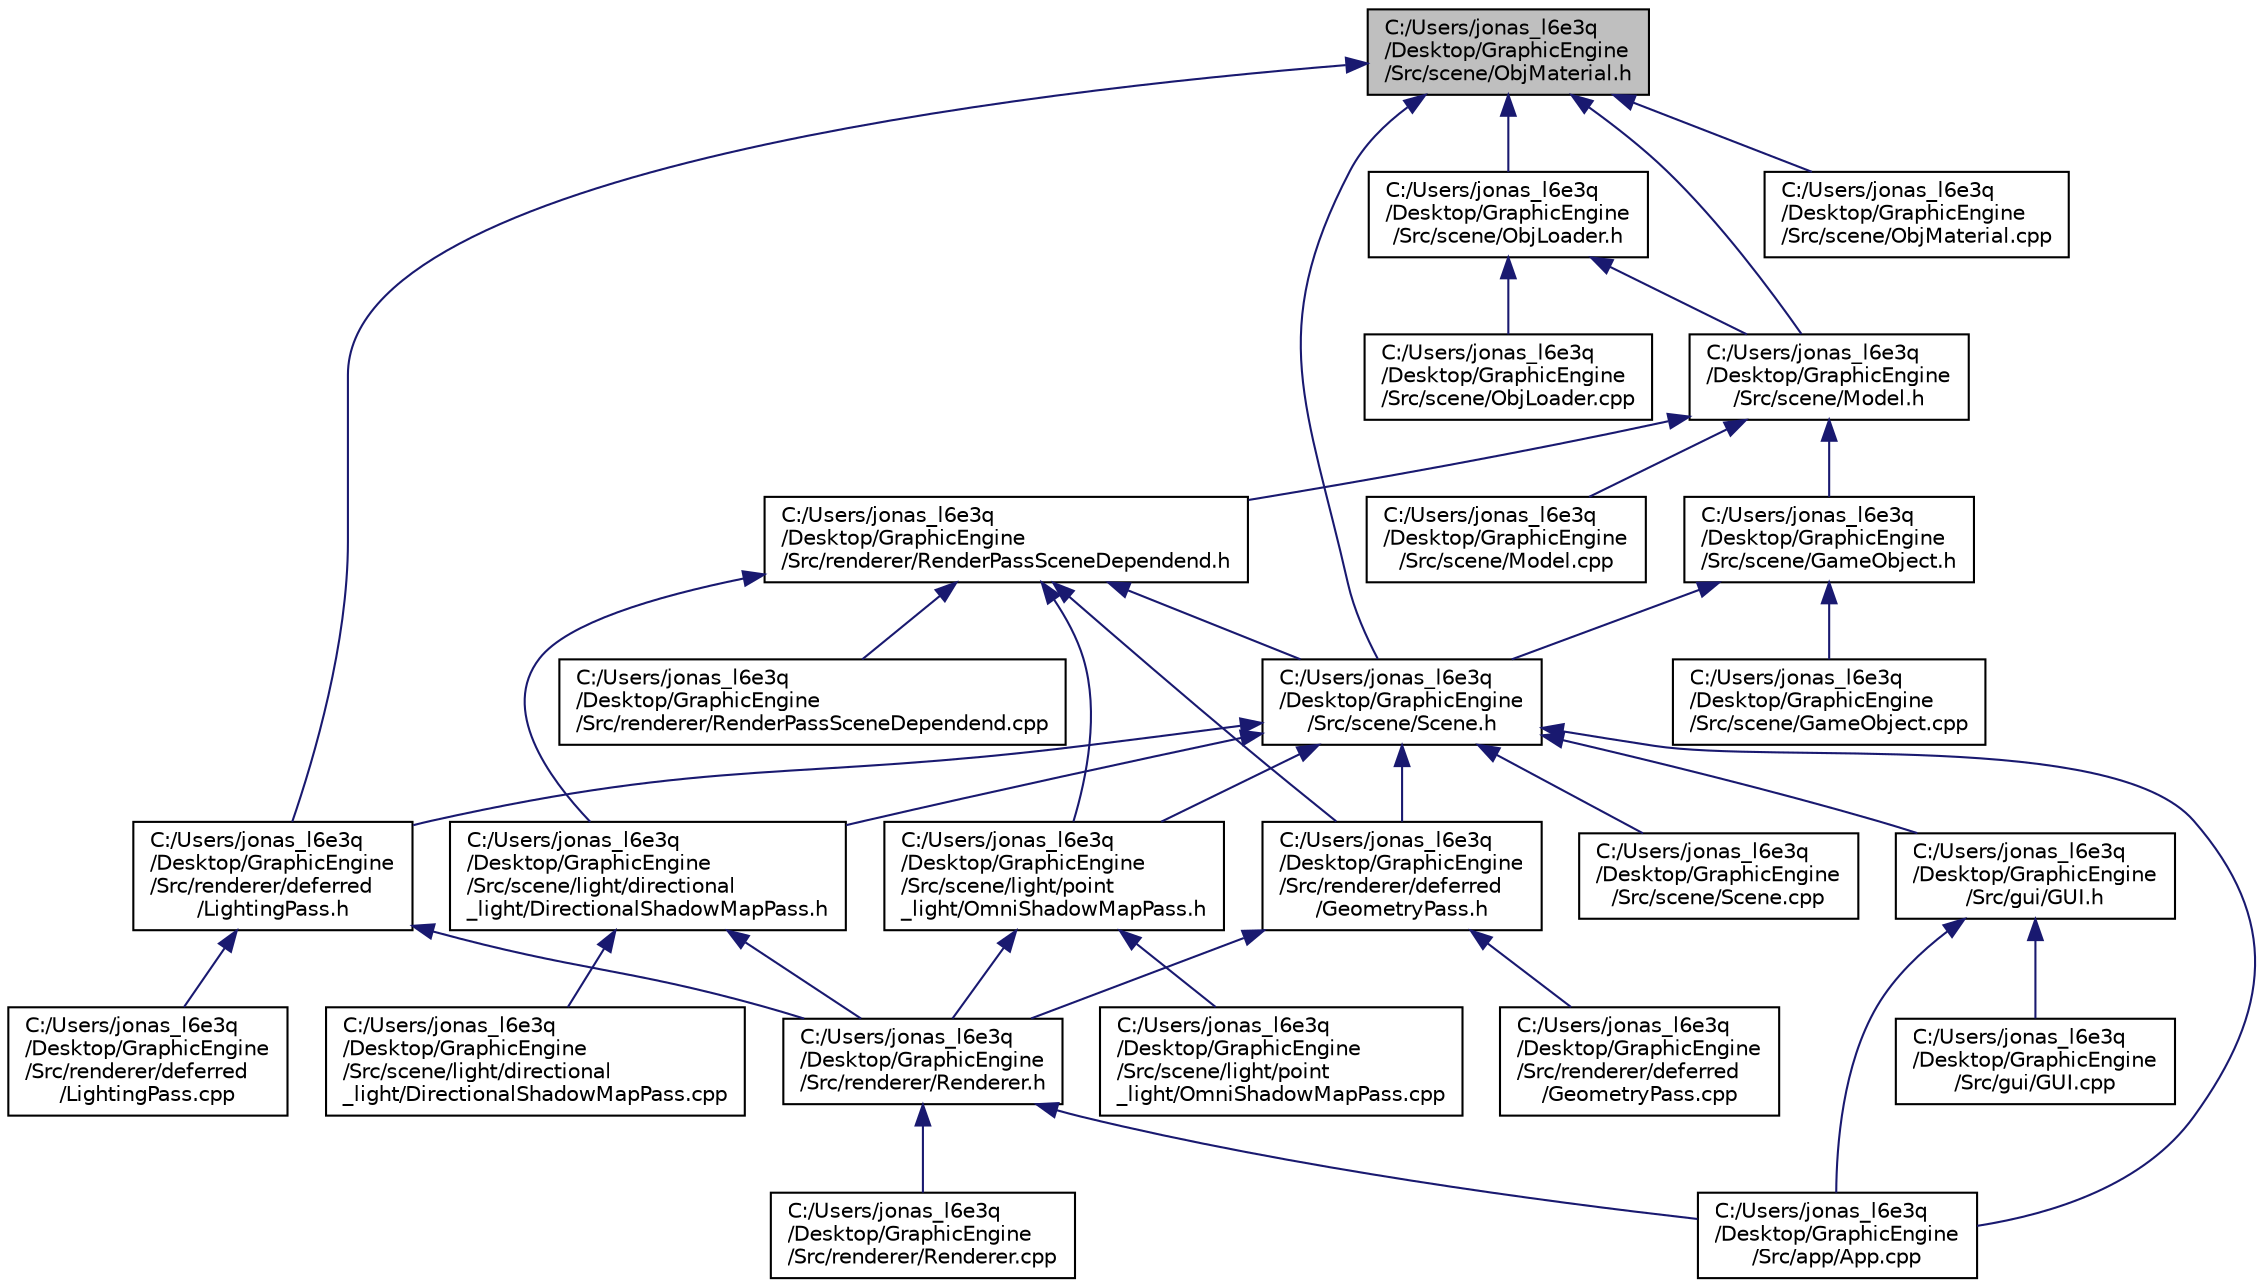 digraph "C:/Users/jonas_l6e3q/Desktop/GraphicEngine/Src/scene/ObjMaterial.h"
{
 // INTERACTIVE_SVG=YES
 // LATEX_PDF_SIZE
  bgcolor="transparent";
  edge [fontname="Helvetica",fontsize="10",labelfontname="Helvetica",labelfontsize="10"];
  node [fontname="Helvetica",fontsize="10",shape=record];
  Node1 [label="C:/Users/jonas_l6e3q\l/Desktop/GraphicEngine\l/Src/scene/ObjMaterial.h",height=0.2,width=0.4,color="black", fillcolor="grey75", style="filled", fontcolor="black",tooltip=" "];
  Node1 -> Node2 [dir="back",color="midnightblue",fontsize="10",style="solid",fontname="Helvetica"];
  Node2 [label="C:/Users/jonas_l6e3q\l/Desktop/GraphicEngine\l/Src/renderer/deferred\l/LightingPass.h",height=0.2,width=0.4,color="black",URL="$df/d86/_lighting_pass_8h.html",tooltip=" "];
  Node2 -> Node3 [dir="back",color="midnightblue",fontsize="10",style="solid",fontname="Helvetica"];
  Node3 [label="C:/Users/jonas_l6e3q\l/Desktop/GraphicEngine\l/Src/renderer/Renderer.h",height=0.2,width=0.4,color="black",URL="$d3/da0/_renderer_8h.html",tooltip=" "];
  Node3 -> Node4 [dir="back",color="midnightblue",fontsize="10",style="solid",fontname="Helvetica"];
  Node4 [label="C:/Users/jonas_l6e3q\l/Desktop/GraphicEngine\l/Src/app/App.cpp",height=0.2,width=0.4,color="black",URL="$dc/db4/_app_8cpp.html",tooltip=" "];
  Node3 -> Node5 [dir="back",color="midnightblue",fontsize="10",style="solid",fontname="Helvetica"];
  Node5 [label="C:/Users/jonas_l6e3q\l/Desktop/GraphicEngine\l/Src/renderer/Renderer.cpp",height=0.2,width=0.4,color="black",URL="$da/d84/_renderer_8cpp.html",tooltip=" "];
  Node2 -> Node6 [dir="back",color="midnightblue",fontsize="10",style="solid",fontname="Helvetica"];
  Node6 [label="C:/Users/jonas_l6e3q\l/Desktop/GraphicEngine\l/Src/renderer/deferred\l/LightingPass.cpp",height=0.2,width=0.4,color="black",URL="$d4/dbf/_lighting_pass_8cpp.html",tooltip=" "];
  Node1 -> Node7 [dir="back",color="midnightblue",fontsize="10",style="solid",fontname="Helvetica"];
  Node7 [label="C:/Users/jonas_l6e3q\l/Desktop/GraphicEngine\l/Src/scene/Model.h",height=0.2,width=0.4,color="black",URL="$da/ded/_model_8h.html",tooltip=" "];
  Node7 -> Node8 [dir="back",color="midnightblue",fontsize="10",style="solid",fontname="Helvetica"];
  Node8 [label="C:/Users/jonas_l6e3q\l/Desktop/GraphicEngine\l/Src/renderer/RenderPassSceneDependend.h",height=0.2,width=0.4,color="black",URL="$df/d51/_render_pass_scene_dependend_8h.html",tooltip=" "];
  Node8 -> Node9 [dir="back",color="midnightblue",fontsize="10",style="solid",fontname="Helvetica"];
  Node9 [label="C:/Users/jonas_l6e3q\l/Desktop/GraphicEngine\l/Src/renderer/RenderPassSceneDependend.cpp",height=0.2,width=0.4,color="black",URL="$dd/d34/_render_pass_scene_dependend_8cpp.html",tooltip=" "];
  Node8 -> Node10 [dir="back",color="midnightblue",fontsize="10",style="solid",fontname="Helvetica"];
  Node10 [label="C:/Users/jonas_l6e3q\l/Desktop/GraphicEngine\l/Src/renderer/deferred\l/GeometryPass.h",height=0.2,width=0.4,color="black",URL="$d4/d51/_geometry_pass_8h.html",tooltip=" "];
  Node10 -> Node3 [dir="back",color="midnightblue",fontsize="10",style="solid",fontname="Helvetica"];
  Node10 -> Node11 [dir="back",color="midnightblue",fontsize="10",style="solid",fontname="Helvetica"];
  Node11 [label="C:/Users/jonas_l6e3q\l/Desktop/GraphicEngine\l/Src/renderer/deferred\l/GeometryPass.cpp",height=0.2,width=0.4,color="black",URL="$dc/d81/_geometry_pass_8cpp.html",tooltip=" "];
  Node8 -> Node12 [dir="back",color="midnightblue",fontsize="10",style="solid",fontname="Helvetica"];
  Node12 [label="C:/Users/jonas_l6e3q\l/Desktop/GraphicEngine\l/Src/scene/Scene.h",height=0.2,width=0.4,color="black",URL="$de/d56/_scene_8h.html",tooltip=" "];
  Node12 -> Node4 [dir="back",color="midnightblue",fontsize="10",style="solid",fontname="Helvetica"];
  Node12 -> Node13 [dir="back",color="midnightblue",fontsize="10",style="solid",fontname="Helvetica"];
  Node13 [label="C:/Users/jonas_l6e3q\l/Desktop/GraphicEngine\l/Src/gui/GUI.h",height=0.2,width=0.4,color="black",URL="$da/d5d/_g_u_i_8h.html",tooltip=" "];
  Node13 -> Node4 [dir="back",color="midnightblue",fontsize="10",style="solid",fontname="Helvetica"];
  Node13 -> Node14 [dir="back",color="midnightblue",fontsize="10",style="solid",fontname="Helvetica"];
  Node14 [label="C:/Users/jonas_l6e3q\l/Desktop/GraphicEngine\l/Src/gui/GUI.cpp",height=0.2,width=0.4,color="black",URL="$d3/d27/_g_u_i_8cpp.html",tooltip=" "];
  Node12 -> Node10 [dir="back",color="midnightblue",fontsize="10",style="solid",fontname="Helvetica"];
  Node12 -> Node2 [dir="back",color="midnightblue",fontsize="10",style="solid",fontname="Helvetica"];
  Node12 -> Node15 [dir="back",color="midnightblue",fontsize="10",style="solid",fontname="Helvetica"];
  Node15 [label="C:/Users/jonas_l6e3q\l/Desktop/GraphicEngine\l/Src/scene/Scene.cpp",height=0.2,width=0.4,color="black",URL="$d9/d44/_scene_8cpp.html",tooltip=" "];
  Node12 -> Node16 [dir="back",color="midnightblue",fontsize="10",style="solid",fontname="Helvetica"];
  Node16 [label="C:/Users/jonas_l6e3q\l/Desktop/GraphicEngine\l/Src/scene/light/directional\l_light/DirectionalShadowMapPass.h",height=0.2,width=0.4,color="black",URL="$d0/d7a/_directional_shadow_map_pass_8h.html",tooltip=" "];
  Node16 -> Node3 [dir="back",color="midnightblue",fontsize="10",style="solid",fontname="Helvetica"];
  Node16 -> Node17 [dir="back",color="midnightblue",fontsize="10",style="solid",fontname="Helvetica"];
  Node17 [label="C:/Users/jonas_l6e3q\l/Desktop/GraphicEngine\l/Src/scene/light/directional\l_light/DirectionalShadowMapPass.cpp",height=0.2,width=0.4,color="black",URL="$dd/d62/_directional_shadow_map_pass_8cpp.html",tooltip=" "];
  Node12 -> Node18 [dir="back",color="midnightblue",fontsize="10",style="solid",fontname="Helvetica"];
  Node18 [label="C:/Users/jonas_l6e3q\l/Desktop/GraphicEngine\l/Src/scene/light/point\l_light/OmniShadowMapPass.h",height=0.2,width=0.4,color="black",URL="$de/d75/_omni_shadow_map_pass_8h.html",tooltip=" "];
  Node18 -> Node3 [dir="back",color="midnightblue",fontsize="10",style="solid",fontname="Helvetica"];
  Node18 -> Node19 [dir="back",color="midnightblue",fontsize="10",style="solid",fontname="Helvetica"];
  Node19 [label="C:/Users/jonas_l6e3q\l/Desktop/GraphicEngine\l/Src/scene/light/point\l_light/OmniShadowMapPass.cpp",height=0.2,width=0.4,color="black",URL="$d7/d9f/_omni_shadow_map_pass_8cpp.html",tooltip=" "];
  Node8 -> Node16 [dir="back",color="midnightblue",fontsize="10",style="solid",fontname="Helvetica"];
  Node8 -> Node18 [dir="back",color="midnightblue",fontsize="10",style="solid",fontname="Helvetica"];
  Node7 -> Node20 [dir="back",color="midnightblue",fontsize="10",style="solid",fontname="Helvetica"];
  Node20 [label="C:/Users/jonas_l6e3q\l/Desktop/GraphicEngine\l/Src/scene/GameObject.h",height=0.2,width=0.4,color="black",URL="$df/d91/_game_object_8h.html",tooltip=" "];
  Node20 -> Node21 [dir="back",color="midnightblue",fontsize="10",style="solid",fontname="Helvetica"];
  Node21 [label="C:/Users/jonas_l6e3q\l/Desktop/GraphicEngine\l/Src/scene/GameObject.cpp",height=0.2,width=0.4,color="black",URL="$d3/df6/_game_object_8cpp.html",tooltip=" "];
  Node20 -> Node12 [dir="back",color="midnightblue",fontsize="10",style="solid",fontname="Helvetica"];
  Node7 -> Node22 [dir="back",color="midnightblue",fontsize="10",style="solid",fontname="Helvetica"];
  Node22 [label="C:/Users/jonas_l6e3q\l/Desktop/GraphicEngine\l/Src/scene/Model.cpp",height=0.2,width=0.4,color="black",URL="$d2/d31/_model_8cpp.html",tooltip=" "];
  Node1 -> Node23 [dir="back",color="midnightblue",fontsize="10",style="solid",fontname="Helvetica"];
  Node23 [label="C:/Users/jonas_l6e3q\l/Desktop/GraphicEngine\l/Src/scene/ObjLoader.h",height=0.2,width=0.4,color="black",URL="$d4/d6c/_obj_loader_8h.html",tooltip=" "];
  Node23 -> Node7 [dir="back",color="midnightblue",fontsize="10",style="solid",fontname="Helvetica"];
  Node23 -> Node24 [dir="back",color="midnightblue",fontsize="10",style="solid",fontname="Helvetica"];
  Node24 [label="C:/Users/jonas_l6e3q\l/Desktop/GraphicEngine\l/Src/scene/ObjLoader.cpp",height=0.2,width=0.4,color="black",URL="$dd/dbc/_obj_loader_8cpp.html",tooltip=" "];
  Node1 -> Node25 [dir="back",color="midnightblue",fontsize="10",style="solid",fontname="Helvetica"];
  Node25 [label="C:/Users/jonas_l6e3q\l/Desktop/GraphicEngine\l/Src/scene/ObjMaterial.cpp",height=0.2,width=0.4,color="black",URL="$df/d3f/_obj_material_8cpp.html",tooltip=" "];
  Node1 -> Node12 [dir="back",color="midnightblue",fontsize="10",style="solid",fontname="Helvetica"];
}
